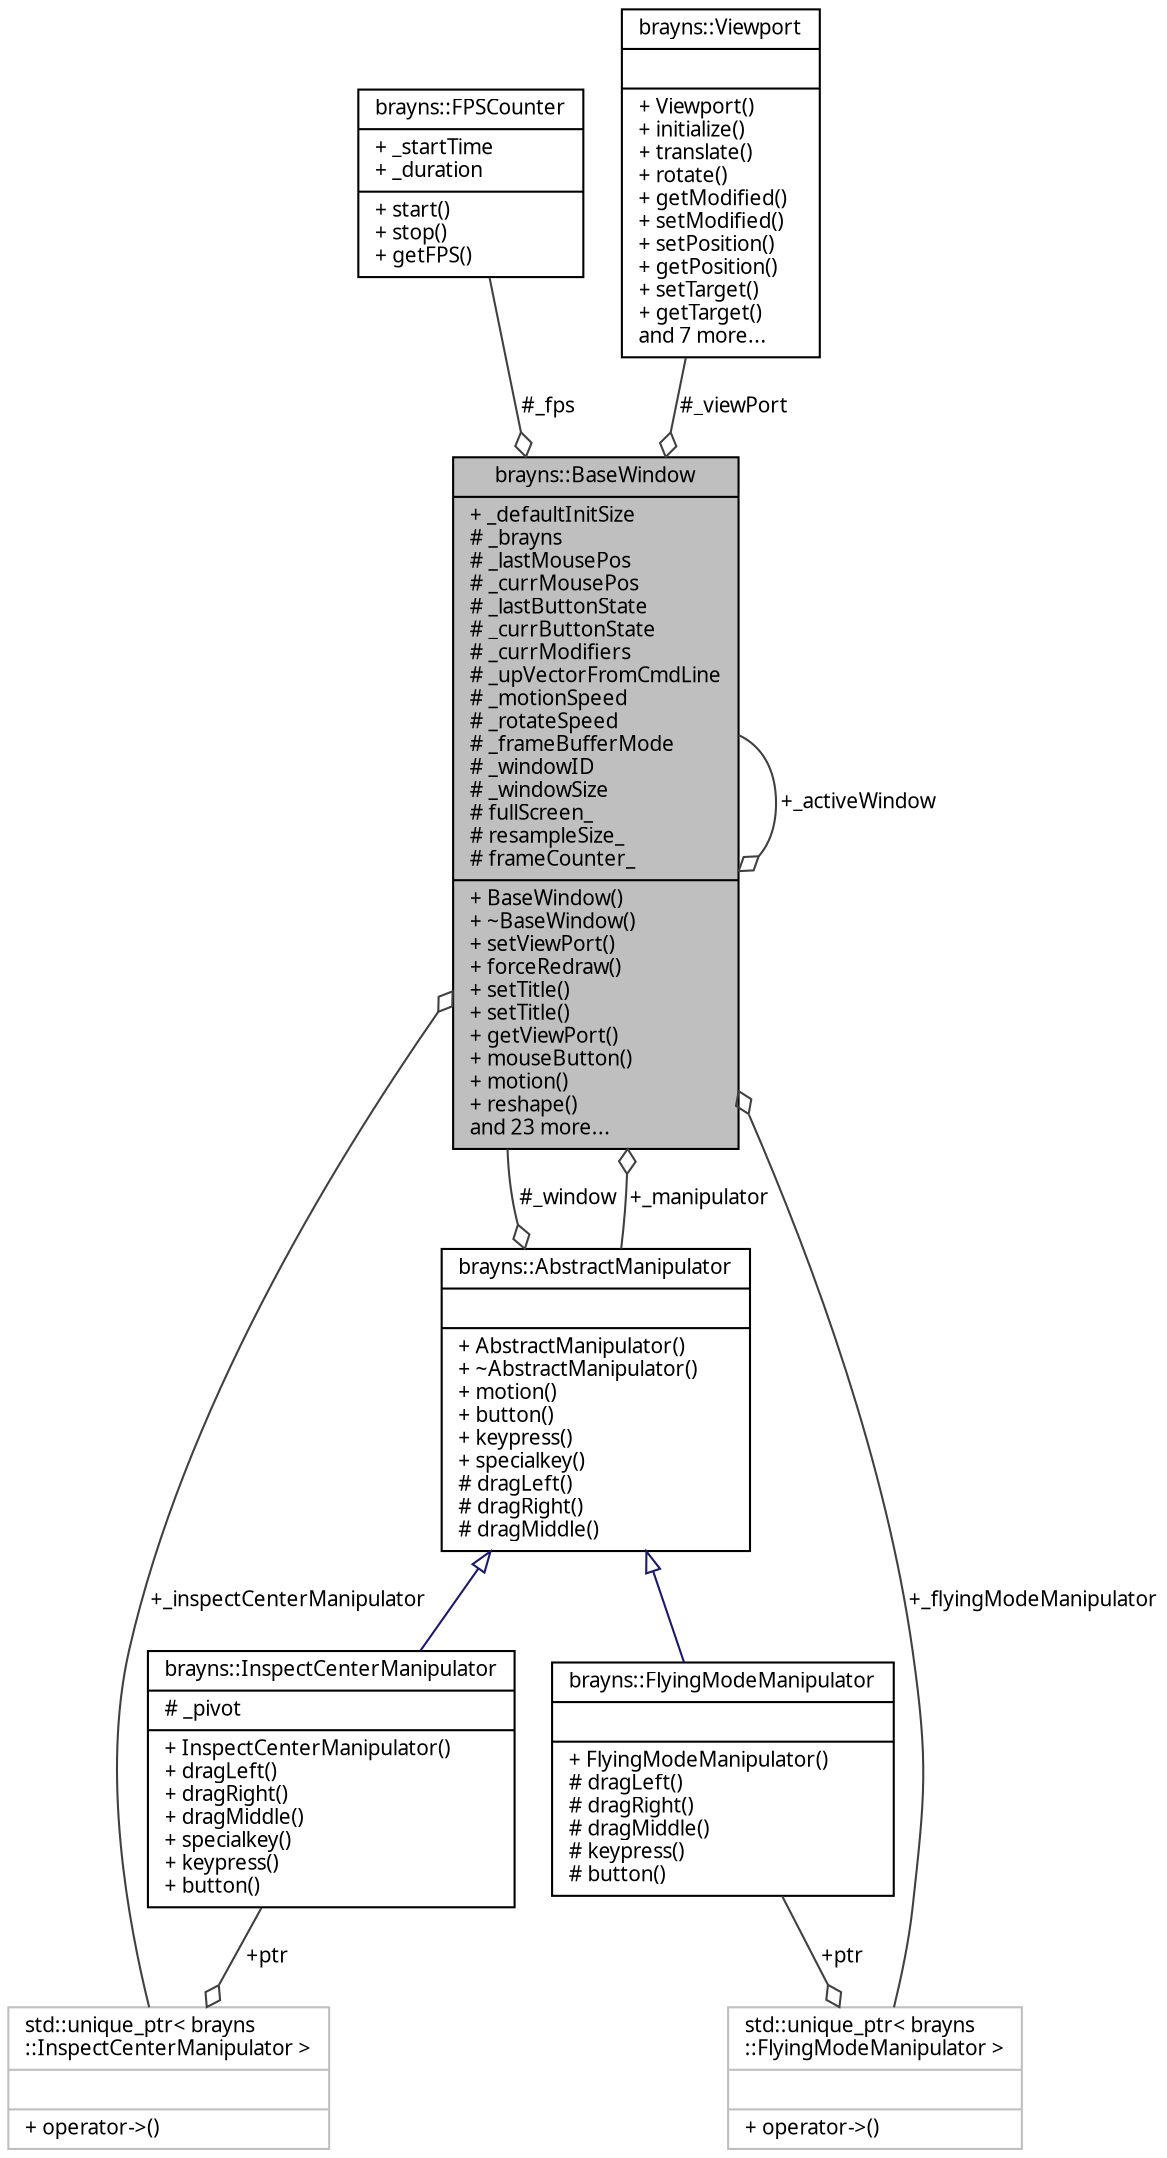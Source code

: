 digraph "brayns::BaseWindow"
{
  edge [fontname="Sans",fontsize="10",labelfontname="Sans",labelfontsize="10"];
  node [fontname="Sans",fontsize="10",shape=record];
  Node1 [label="{brayns::BaseWindow\n|+ _defaultInitSize\l# _brayns\l# _lastMousePos\l# _currMousePos\l# _lastButtonState\l# _currButtonState\l# _currModifiers\l# _upVectorFromCmdLine\l# _motionSpeed\l# _rotateSpeed\l# _frameBufferMode\l# _windowID\l# _windowSize\l# fullScreen_\l# resampleSize_\l# frameCounter_\l|+ BaseWindow()\l+ ~BaseWindow()\l+ setViewPort()\l+ forceRedraw()\l+ setTitle()\l+ setTitle()\l+ getViewPort()\l+ mouseButton()\l+ motion()\l+ reshape()\land 23 more...\l}",height=0.2,width=0.4,color="black", fillcolor="grey75", style="filled" fontcolor="black"];
  Node2 -> Node1 [color="grey25",fontsize="10",style="solid",label=" #_fps" ,arrowhead="odiamond",fontname="Sans"];
  Node2 [label="{brayns::FPSCounter\n|+ _startTime\l+ _duration\l|+ start()\l+ stop()\l+ getFPS()\l}",height=0.2,width=0.4,color="black", fillcolor="white", style="filled",URL="$structbrayns_1_1_f_p_s_counter.html"];
  Node3 -> Node1 [color="grey25",fontsize="10",style="solid",label=" +_manipulator" ,arrowhead="odiamond",fontname="Sans"];
  Node3 [label="{brayns::AbstractManipulator\n||+ AbstractManipulator()\l+ ~AbstractManipulator()\l+ motion()\l+ button()\l+ keypress()\l+ specialkey()\l# dragLeft()\l# dragRight()\l# dragMiddle()\l}",height=0.2,width=0.4,color="black", fillcolor="white", style="filled",URL="$classbrayns_1_1_abstract_manipulator.html",tooltip="Base class for camera manipulators. "];
  Node1 -> Node3 [color="grey25",fontsize="10",style="solid",label=" #_window" ,arrowhead="odiamond",fontname="Sans"];
  Node4 -> Node1 [color="grey25",fontsize="10",style="solid",label=" +_inspectCenterManipulator" ,arrowhead="odiamond",fontname="Sans"];
  Node4 [label="{std::unique_ptr\< brayns\l::InspectCenterManipulator \>\n||+ operator-\>()\l}",height=0.2,width=0.4,color="grey75", fillcolor="white", style="filled"];
  Node5 -> Node4 [color="grey25",fontsize="10",style="solid",label=" +ptr" ,arrowhead="odiamond",fontname="Sans"];
  Node5 [label="{brayns::InspectCenterManipulator\n|# _pivot\l|+ InspectCenterManipulator()\l+ dragLeft()\l+ dragRight()\l+ dragMiddle()\l+ specialkey()\l+ keypress()\l+ button()\l}",height=0.2,width=0.4,color="black", fillcolor="white", style="filled",URL="$classbrayns_1_1_inspect_center_manipulator.html",tooltip="Defines an inspect center camera manipulators. "];
  Node3 -> Node5 [dir="back",color="midnightblue",fontsize="10",style="solid",arrowtail="onormal",fontname="Sans"];
  Node1 -> Node1 [color="grey25",fontsize="10",style="solid",label=" +_activeWindow" ,arrowhead="odiamond",fontname="Sans"];
  Node6 -> Node1 [color="grey25",fontsize="10",style="solid",label=" #_viewPort" ,arrowhead="odiamond",fontname="Sans"];
  Node6 [label="{brayns::Viewport\n||+ Viewport()\l+ initialize()\l+ translate()\l+ rotate()\l+ getModified()\l+ setModified()\l+ setPosition()\l+ getPosition()\l+ setTarget()\l+ getTarget()\land 7 more...\l}",height=0.2,width=0.4,color="black", fillcolor="white", style="filled",URL="$classbrayns_1_1_viewport.html"];
  Node7 -> Node1 [color="grey25",fontsize="10",style="solid",label=" +_flyingModeManipulator" ,arrowhead="odiamond",fontname="Sans"];
  Node7 [label="{std::unique_ptr\< brayns\l::FlyingModeManipulator \>\n||+ operator-\>()\l}",height=0.2,width=0.4,color="grey75", fillcolor="white", style="filled"];
  Node8 -> Node7 [color="grey25",fontsize="10",style="solid",label=" +ptr" ,arrowhead="odiamond",fontname="Sans"];
  Node8 [label="{brayns::FlyingModeManipulator\n||+ FlyingModeManipulator()\l# dragLeft()\l# dragRight()\l# dragMiddle()\l# keypress()\l# button()\l}",height=0.2,width=0.4,color="black", fillcolor="white", style="filled",URL="$classbrayns_1_1_flying_mode_manipulator.html",tooltip="Defines a flying mode camera manipulator, like in a flight simulator! "];
  Node3 -> Node8 [dir="back",color="midnightblue",fontsize="10",style="solid",arrowtail="onormal",fontname="Sans"];
}
